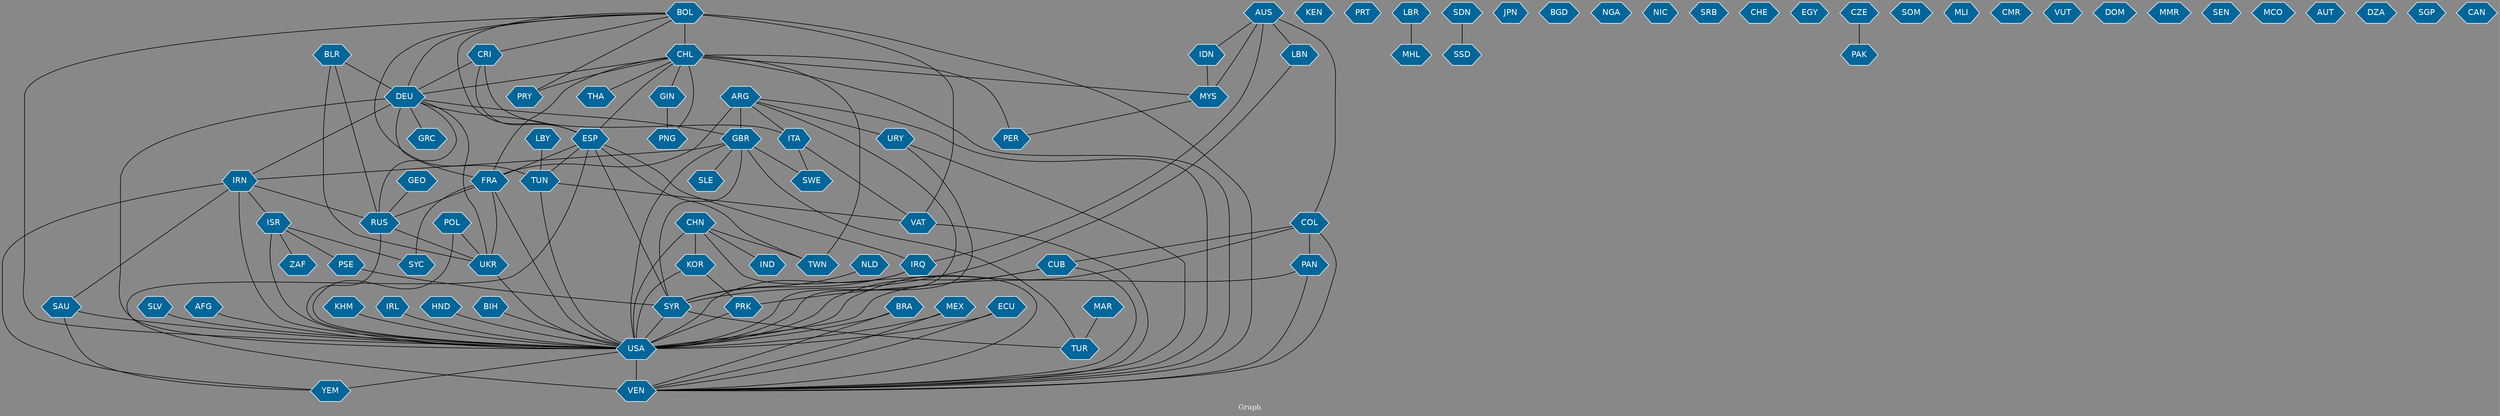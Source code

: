 // Countries together in item graph
graph {
	graph [bgcolor="#888888" fontcolor=white fontsize=12 label="Graph" outputorder=edgesfirst overlap=prism]
	node [color=white fillcolor="#006699" fontcolor=white fontname=Helvetica shape=hexagon style=filled]
	edge [arrowhead=open color=black fontcolor=white fontname=Courier fontsize=12]
		URY [label=URY]
		VEN [label=VEN]
		USA [label=USA]
		FRA [label=FRA]
		KEN [label=KEN]
		MEX [label=MEX]
		PRT [label=PRT]
		GBR [label=GBR]
		IRN [label=IRN]
		DEU [label=DEU]
		CHN [label=CHN]
		ECU [label=ECU]
		LBR [label=LBR]
		ESP [label=ESP]
		CUB [label=CUB]
		YEM [label=YEM]
		SAU [label=SAU]
		TUN [label=TUN]
		CHL [label=CHL]
		RUS [label=RUS]
		KOR [label=KOR]
		GIN [label=GIN]
		PNG [label=PNG]
		IDN [label=IDN]
		ARG [label=ARG]
		SLE [label=SLE]
		GRC [label=GRC]
		SSD [label=SSD]
		SDN [label=SDN]
		JPN [label=JPN]
		TWN [label=TWN]
		BGD [label=BGD]
		COL [label=COL]
		ISR [label=ISR]
		PSE [label=PSE]
		BOL [label=BOL]
		CRI [label=CRI]
		PER [label=PER]
		IND [label=IND]
		UKR [label=UKR]
		SLV [label=SLV]
		SYR [label=SYR]
		PRK [label=PRK]
		IRQ [label=IRQ]
		SWE [label=SWE]
		AFG [label=AFG]
		NGA [label=NGA]
		PAN [label=PAN]
		MAR [label=MAR]
		BRA [label=BRA]
		NIC [label=NIC]
		AUS [label=AUS]
		SRB [label=SRB]
		ZAF [label=ZAF]
		VAT [label=VAT]
		MYS [label=MYS]
		CHE [label=CHE]
		THA [label=THA]
		EGY [label=EGY]
		ITA [label=ITA]
		PAK [label=PAK]
		SOM [label=SOM]
		MLI [label=MLI]
		TUR [label=TUR]
		CZE [label=CZE]
		CMR [label=CMR]
		POL [label=POL]
		NLD [label=NLD]
		KHM [label=KHM]
		VUT [label=VUT]
		DOM [label=DOM]
		MMR [label=MMR]
		IRL [label=IRL]
		MHL [label=MHL]
		SYC [label=SYC]
		SEN [label=SEN]
		MCO [label=MCO]
		LBN [label=LBN]
		BLR [label=BLR]
		HND [label=HND]
		LBY [label=LBY]
		PRY [label=PRY]
		AUT [label=AUT]
		DZA [label=DZA]
		GEO [label=GEO]
		SGP [label=SGP]
		BIH [label=BIH]
		CAN [label=CAN]
			ISR -- SYC [weight=2]
			GBR -- IRN [weight=1]
			SYR -- TUR [weight=1]
			MEX -- VEN [weight=1]
			SAU -- YEM [weight=3]
			ARG -- USA [weight=1]
			CHL -- PRY [weight=1]
			IDN -- MYS [weight=1]
			URY -- USA [weight=2]
			GBR -- TUR [weight=1]
			LBY -- TUN [weight=1]
			ESP -- TWN [weight=1]
			AUS -- COL [weight=1]
			DEU -- GBR [weight=1]
			AFG -- USA [weight=1]
			BRA -- USA [weight=3]
			BOL -- DEU [weight=2]
			AUS -- IRQ [weight=2]
			IRN -- ISR [weight=12]
			AUS -- LBN [weight=1]
			SDN -- SSD [weight=3]
			USA -- YEM [weight=4]
			CHL -- DEU [weight=1]
			MAR -- TUR [weight=1]
			ARG -- URY [weight=1]
			PRK -- USA [weight=7]
			ECU -- USA [weight=3]
			URY -- VEN [weight=2]
			ARG -- VEN [weight=1]
			CHL -- PER [weight=5]
			KOR -- PRK [weight=7]
			DEU -- RUS [weight=2]
			COL -- CUB [weight=2]
			KOR -- USA [weight=19]
			CHN -- USA [weight=4]
			MYS -- PER [weight=1]
			TUN -- VAT [weight=1]
			BOL -- TUN [weight=1]
			BLR -- RUS [weight=3]
			CRI -- ITA [weight=1]
			CHN -- IND [weight=1]
			CHN -- TWN [weight=1]
			DEU -- ESP [weight=2]
			COL -- VEN [weight=3]
			KHM -- USA [weight=2]
			BLR -- UKR [weight=2]
			GBR -- SLE [weight=2]
			CHL -- ESP [weight=1]
			SLV -- USA [weight=1]
			CHL -- GIN [weight=1]
			CHN -- VEN [weight=5]
			ARG -- FRA [weight=6]
			LBN -- SYR [weight=1]
			UKR -- USA [weight=4]
			FRA -- SYC [weight=1]
			IRQ -- SYR [weight=1]
			ESP -- SYR [weight=2]
			ISR -- USA [weight=14]
			DEU -- GRC [weight=1]
			ISR -- ZAF [weight=1]
			BOL -- VAT [weight=2]
			IRN -- YEM [weight=1]
			POL -- USA [weight=1]
			BOL -- USA [weight=4]
			CHL -- TWN [weight=1]
			TUN -- USA [weight=1]
			GBR -- SYR [weight=2]
			ITA -- SWE [weight=1]
			IRN -- RUS [weight=1]
			FRA -- USA [weight=1]
			DEU -- FRA [weight=7]
			ISR -- PSE [weight=7]
			HND -- USA [weight=1]
			CHL -- PNG [weight=1]
			GIN -- PNG [weight=5]
			ESP -- FRA [weight=2]
			CHL -- FRA [weight=1]
			GBR -- SWE [weight=2]
			BOL -- VEN [weight=5]
			ESP -- VEN [weight=5]
			CHL -- VEN [weight=1]
			ARG -- ITA [weight=1]
			NLD -- SYR [weight=1]
			ESP -- TUN [weight=1]
			PAN -- USA [weight=1]
			VAT -- VEN [weight=1]
			MEX -- USA [weight=3]
			COL -- USA [weight=1]
			COL -- PAN [weight=3]
			RUS -- UKR [weight=11]
			FRA -- RUS [weight=1]
			IRN -- USA [weight=29]
			IRN -- SAU [weight=1]
			CHN -- KOR [weight=2]
			BOL -- PRY [weight=1]
			GBR -- USA [weight=1]
			GEO -- RUS [weight=1]
			PAN -- VEN [weight=2]
			CUB -- VEN [weight=4]
			DEU -- IRN [weight=1]
			SYR -- USA [weight=3]
			DEU -- UKR [weight=1]
			CHL -- MYS [weight=1]
			IRQ -- USA [weight=3]
			PSE -- SYR [weight=2]
			LBR -- MHL [weight=1]
			AUS -- IDN [weight=1]
			ECU -- VEN [weight=2]
			ARG -- GBR [weight=2]
			CRI -- ESP [weight=1]
			IRL -- USA [weight=1]
			BOL -- CRI [weight=1]
			CHL -- THA [weight=1]
			BLR -- DEU [weight=1]
			ITA -- VAT [weight=1]
			RUS -- USA [weight=4]
			CRI -- DEU [weight=1]
			DEU -- USA [weight=3]
			CZE -- PAK [weight=1]
			USA -- VEN [weight=32]
			CUB -- USA [weight=11]
			BRA -- VEN [weight=1]
			ESP -- IRQ [weight=1]
			CUB -- PRK [weight=2]
			POL -- UKR [weight=1]
			BOL -- CHL [weight=8]
			BIH -- USA [weight=1]
			BOL -- ESP [weight=1]
			FRA -- UKR [weight=1]
			AUS -- MYS [weight=1]
			SAU -- USA [weight=2]
}